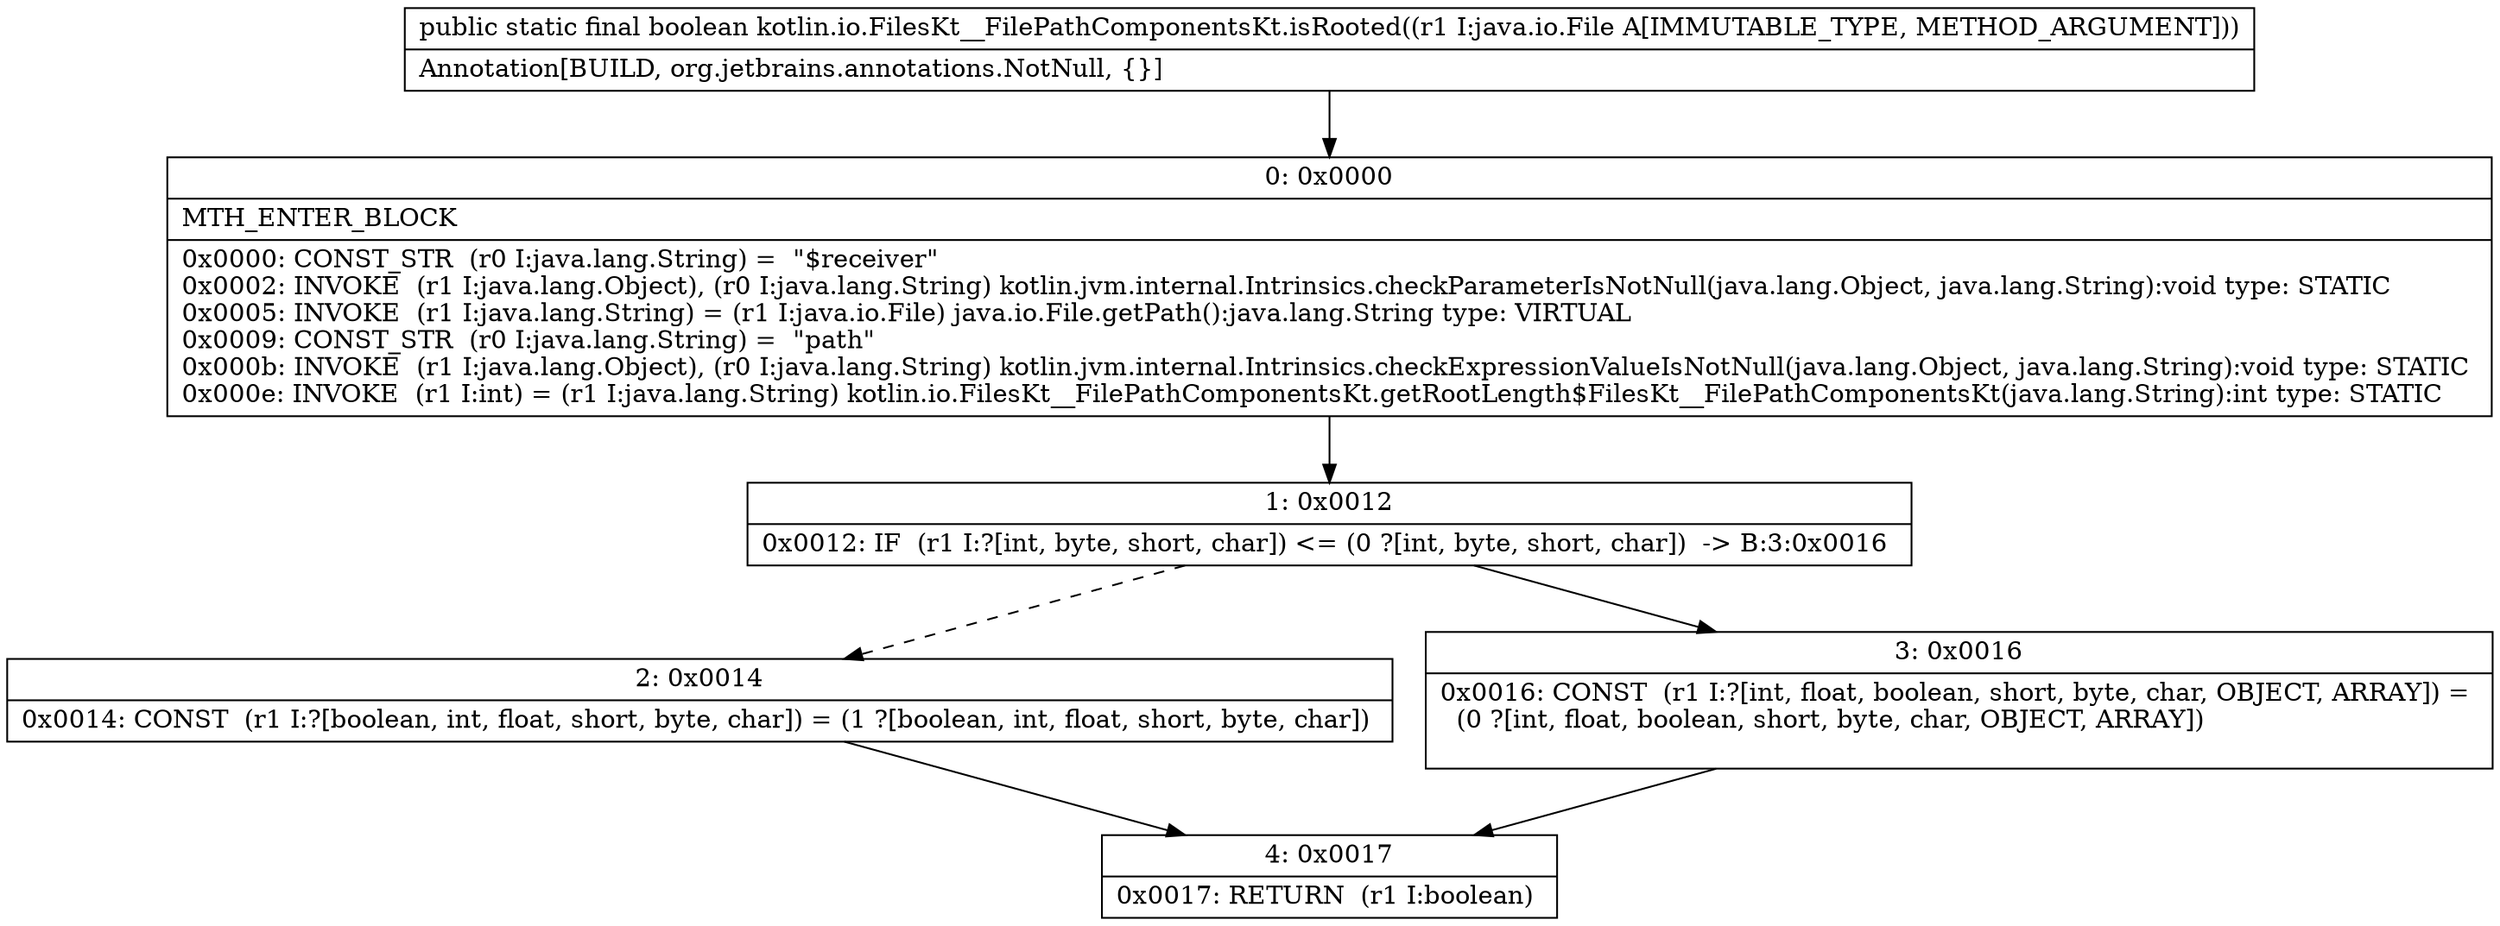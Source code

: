 digraph "CFG forkotlin.io.FilesKt__FilePathComponentsKt.isRooted(Ljava\/io\/File;)Z" {
Node_0 [shape=record,label="{0\:\ 0x0000|MTH_ENTER_BLOCK\l|0x0000: CONST_STR  (r0 I:java.lang.String) =  \"$receiver\" \l0x0002: INVOKE  (r1 I:java.lang.Object), (r0 I:java.lang.String) kotlin.jvm.internal.Intrinsics.checkParameterIsNotNull(java.lang.Object, java.lang.String):void type: STATIC \l0x0005: INVOKE  (r1 I:java.lang.String) = (r1 I:java.io.File) java.io.File.getPath():java.lang.String type: VIRTUAL \l0x0009: CONST_STR  (r0 I:java.lang.String) =  \"path\" \l0x000b: INVOKE  (r1 I:java.lang.Object), (r0 I:java.lang.String) kotlin.jvm.internal.Intrinsics.checkExpressionValueIsNotNull(java.lang.Object, java.lang.String):void type: STATIC \l0x000e: INVOKE  (r1 I:int) = (r1 I:java.lang.String) kotlin.io.FilesKt__FilePathComponentsKt.getRootLength$FilesKt__FilePathComponentsKt(java.lang.String):int type: STATIC \l}"];
Node_1 [shape=record,label="{1\:\ 0x0012|0x0012: IF  (r1 I:?[int, byte, short, char]) \<= (0 ?[int, byte, short, char])  \-\> B:3:0x0016 \l}"];
Node_2 [shape=record,label="{2\:\ 0x0014|0x0014: CONST  (r1 I:?[boolean, int, float, short, byte, char]) = (1 ?[boolean, int, float, short, byte, char]) \l}"];
Node_3 [shape=record,label="{3\:\ 0x0016|0x0016: CONST  (r1 I:?[int, float, boolean, short, byte, char, OBJECT, ARRAY]) = \l  (0 ?[int, float, boolean, short, byte, char, OBJECT, ARRAY])\l \l}"];
Node_4 [shape=record,label="{4\:\ 0x0017|0x0017: RETURN  (r1 I:boolean) \l}"];
MethodNode[shape=record,label="{public static final boolean kotlin.io.FilesKt__FilePathComponentsKt.isRooted((r1 I:java.io.File A[IMMUTABLE_TYPE, METHOD_ARGUMENT]))  | Annotation[BUILD, org.jetbrains.annotations.NotNull, \{\}]\l}"];
MethodNode -> Node_0;
Node_0 -> Node_1;
Node_1 -> Node_2[style=dashed];
Node_1 -> Node_3;
Node_2 -> Node_4;
Node_3 -> Node_4;
}


